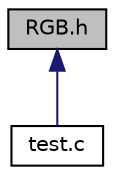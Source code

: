 digraph "RGB.h"
{
  edge [fontname="Helvetica",fontsize="10",labelfontname="Helvetica",labelfontsize="10"];
  node [fontname="Helvetica",fontsize="10",shape=record];
  Node1 [label="RGB.h",height=0.2,width=0.4,color="black", fillcolor="grey75", style="filled", fontcolor="black"];
  Node1 -> Node2 [dir="back",color="midnightblue",fontsize="10",style="solid",fontname="Helvetica"];
  Node2 [label="test.c",height=0.2,width=0.4,color="black", fillcolor="white", style="filled",URL="$test_8c.html",tooltip="test file with functions that include combinations of the three types of images and where every funct..."];
}
